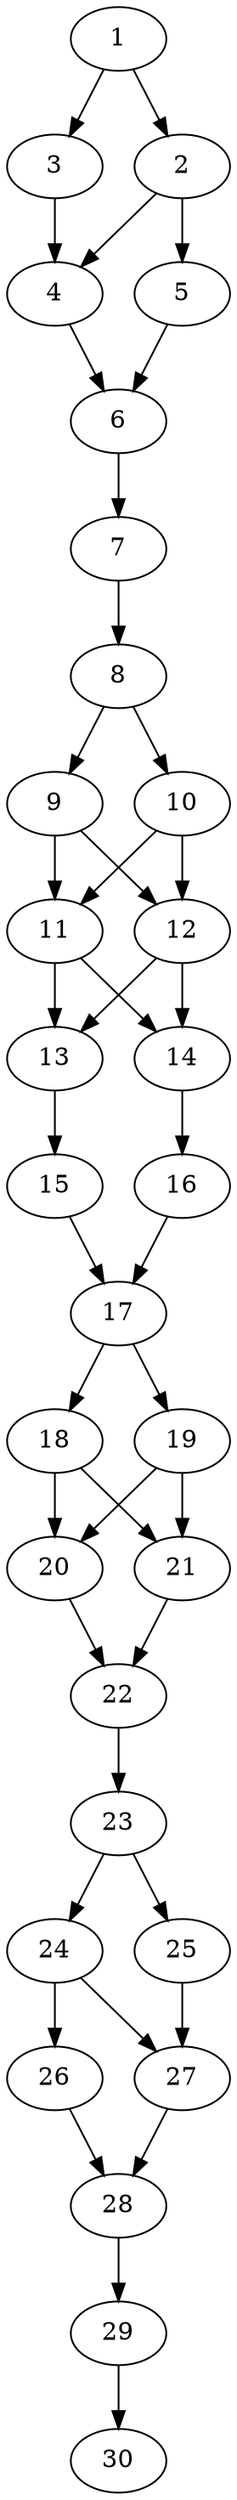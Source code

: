 // DAG automatically generated by daggen at Thu Oct  3 14:04:19 2019
// ./daggen --dot -n 30 --ccr 0.5 --fat 0.3 --regular 0.7 --density 0.7 --mindata 5242880 --maxdata 52428800 
digraph G {
  1 [size="27080704", alpha="0.19", expect_size="13540352"] 
  1 -> 2 [size ="13540352"]
  1 -> 3 [size ="13540352"]
  2 [size="90863616", alpha="0.18", expect_size="45431808"] 
  2 -> 4 [size ="45431808"]
  2 -> 5 [size ="45431808"]
  3 [size="11491328", alpha="0.14", expect_size="5745664"] 
  3 -> 4 [size ="5745664"]
  4 [size="95356928", alpha="0.02", expect_size="47678464"] 
  4 -> 6 [size ="47678464"]
  5 [size="78532608", alpha="0.08", expect_size="39266304"] 
  5 -> 6 [size ="39266304"]
  6 [size="12181504", alpha="0.03", expect_size="6090752"] 
  6 -> 7 [size ="6090752"]
  7 [size="71546880", alpha="0.16", expect_size="35773440"] 
  7 -> 8 [size ="35773440"]
  8 [size="92825600", alpha="0.13", expect_size="46412800"] 
  8 -> 9 [size ="46412800"]
  8 -> 10 [size ="46412800"]
  9 [size="13017088", alpha="0.12", expect_size="6508544"] 
  9 -> 11 [size ="6508544"]
  9 -> 12 [size ="6508544"]
  10 [size="84230144", alpha="0.14", expect_size="42115072"] 
  10 -> 11 [size ="42115072"]
  10 -> 12 [size ="42115072"]
  11 [size="31381504", alpha="0.05", expect_size="15690752"] 
  11 -> 13 [size ="15690752"]
  11 -> 14 [size ="15690752"]
  12 [size="28561408", alpha="0.06", expect_size="14280704"] 
  12 -> 13 [size ="14280704"]
  12 -> 14 [size ="14280704"]
  13 [size="18434048", alpha="0.18", expect_size="9217024"] 
  13 -> 15 [size ="9217024"]
  14 [size="85514240", alpha="0.10", expect_size="42757120"] 
  14 -> 16 [size ="42757120"]
  15 [size="94670848", alpha="0.00", expect_size="47335424"] 
  15 -> 17 [size ="47335424"]
  16 [size="40280064", alpha="0.14", expect_size="20140032"] 
  16 -> 17 [size ="20140032"]
  17 [size="56055808", alpha="0.03", expect_size="28027904"] 
  17 -> 18 [size ="28027904"]
  17 -> 19 [size ="28027904"]
  18 [size="38893568", alpha="0.08", expect_size="19446784"] 
  18 -> 20 [size ="19446784"]
  18 -> 21 [size ="19446784"]
  19 [size="98105344", alpha="0.00", expect_size="49052672"] 
  19 -> 20 [size ="49052672"]
  19 -> 21 [size ="49052672"]
  20 [size="60205056", alpha="0.13", expect_size="30102528"] 
  20 -> 22 [size ="30102528"]
  21 [size="33583104", alpha="0.10", expect_size="16791552"] 
  21 -> 22 [size ="16791552"]
  22 [size="56010752", alpha="0.03", expect_size="28005376"] 
  22 -> 23 [size ="28005376"]
  23 [size="86679552", alpha="0.17", expect_size="43339776"] 
  23 -> 24 [size ="43339776"]
  23 -> 25 [size ="43339776"]
  24 [size="79384576", alpha="0.08", expect_size="39692288"] 
  24 -> 26 [size ="39692288"]
  24 -> 27 [size ="39692288"]
  25 [size="31610880", alpha="0.14", expect_size="15805440"] 
  25 -> 27 [size ="15805440"]
  26 [size="33030144", alpha="0.01", expect_size="16515072"] 
  26 -> 28 [size ="16515072"]
  27 [size="98836480", alpha="0.00", expect_size="49418240"] 
  27 -> 28 [size ="49418240"]
  28 [size="19030016", alpha="0.17", expect_size="9515008"] 
  28 -> 29 [size ="9515008"]
  29 [size="58634240", alpha="0.14", expect_size="29317120"] 
  29 -> 30 [size ="29317120"]
  30 [size="60907520", alpha="0.07", expect_size="30453760"] 
}
